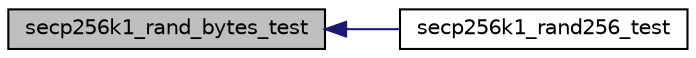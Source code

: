 digraph "secp256k1_rand_bytes_test"
{
  edge [fontname="Helvetica",fontsize="10",labelfontname="Helvetica",labelfontsize="10"];
  node [fontname="Helvetica",fontsize="10",shape=record];
  rankdir="LR";
  Node27 [label="secp256k1_rand_bytes_test",height=0.2,width=0.4,color="black", fillcolor="grey75", style="filled", fontcolor="black"];
  Node27 -> Node28 [dir="back",color="midnightblue",fontsize="10",style="solid",fontname="Helvetica"];
  Node28 [label="secp256k1_rand256_test",height=0.2,width=0.4,color="black", fillcolor="white", style="filled",URL="$d9/d04/testrand__impl_8h.html#ac7dd7cc19d5d0ae9b50791656b57af7b"];
}
